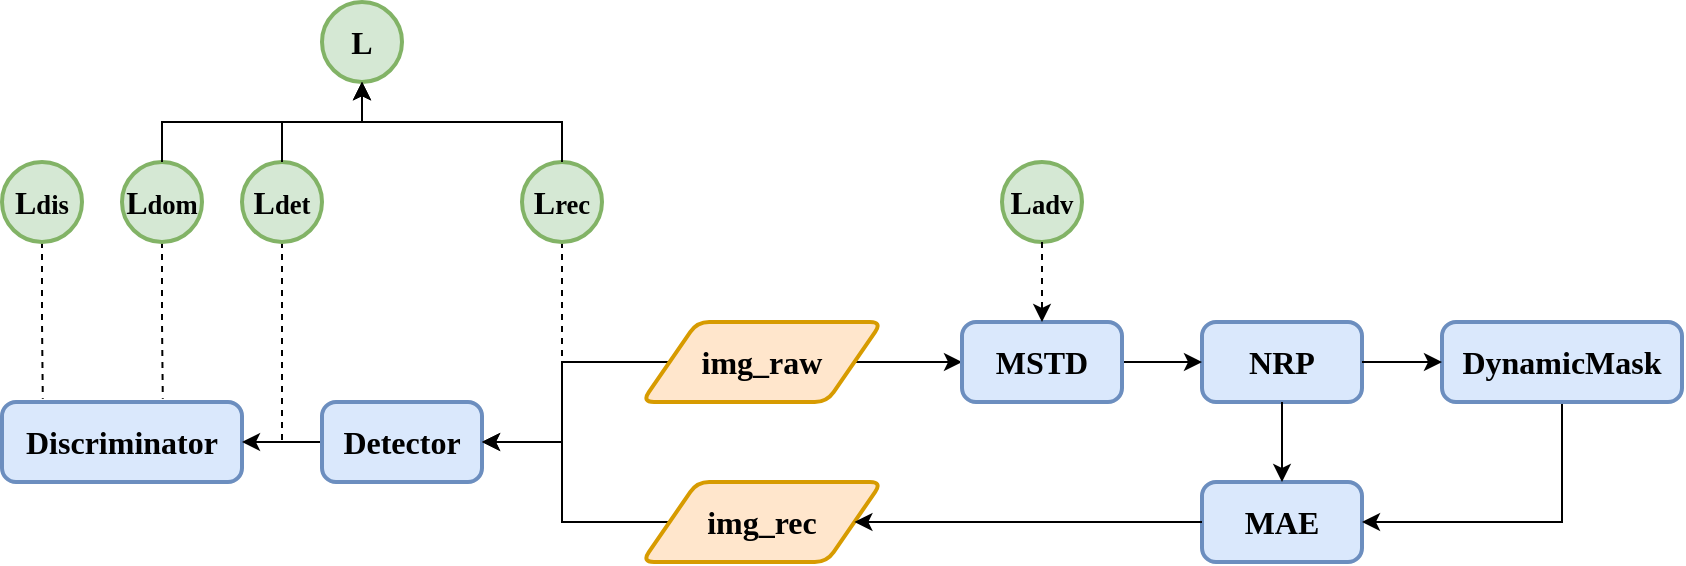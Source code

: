 <mxfile version="18.0.6" type="github">
  <diagram id="JUfm03IPXtEsRL-7KVTj" name="Page-1">
    <mxGraphModel dx="1038" dy="617" grid="1" gridSize="10" guides="1" tooltips="1" connect="1" arrows="1" fold="1" page="1" pageScale="1" pageWidth="2339" pageHeight="3300" math="0" shadow="0">
      <root>
        <mxCell id="0" />
        <mxCell id="1" parent="0" />
        <mxCell id="MZ50J_otFEHrb0MQ2-nP-43" value="" style="group" vertex="1" connectable="0" parent="1">
          <mxGeometry x="240" y="80" width="840" height="280" as="geometry" />
        </mxCell>
        <mxCell id="MZ50J_otFEHrb0MQ2-nP-8" value="&lt;b&gt;Discriminator&lt;/b&gt;" style="rounded=1;whiteSpace=wrap;html=1;absoluteArcSize=1;arcSize=14;strokeWidth=2;fontFamily=Comic Sans MS;fontSize=16;fillColor=#dae8fc;strokeColor=#6c8ebf;" vertex="1" parent="MZ50J_otFEHrb0MQ2-nP-43">
          <mxGeometry y="200" width="120" height="40" as="geometry" />
        </mxCell>
        <mxCell id="MZ50J_otFEHrb0MQ2-nP-33" style="edgeStyle=orthogonalEdgeStyle;rounded=0;orthogonalLoop=1;jettySize=auto;html=1;exitX=0;exitY=0.5;exitDx=0;exitDy=0;entryX=1;entryY=0.5;entryDx=0;entryDy=0;fontFamily=Comic Sans MS;fontSize=16;" edge="1" parent="MZ50J_otFEHrb0MQ2-nP-43" source="MZ50J_otFEHrb0MQ2-nP-13" target="MZ50J_otFEHrb0MQ2-nP-8">
          <mxGeometry relative="1" as="geometry" />
        </mxCell>
        <mxCell id="MZ50J_otFEHrb0MQ2-nP-13" value="&lt;b&gt;Detector&lt;/b&gt;" style="rounded=1;whiteSpace=wrap;html=1;absoluteArcSize=1;arcSize=14;strokeWidth=2;fontFamily=Comic Sans MS;fontSize=16;fillColor=#dae8fc;strokeColor=#6c8ebf;" vertex="1" parent="MZ50J_otFEHrb0MQ2-nP-43">
          <mxGeometry x="160" y="200" width="80" height="40" as="geometry" />
        </mxCell>
        <mxCell id="MZ50J_otFEHrb0MQ2-nP-32" style="edgeStyle=orthogonalEdgeStyle;rounded=0;orthogonalLoop=1;jettySize=auto;html=1;exitX=0.5;exitY=1;exitDx=0;exitDy=0;exitPerimeter=0;fontFamily=Comic Sans MS;fontSize=16;dashed=1;endArrow=none;endFill=0;" edge="1" parent="MZ50J_otFEHrb0MQ2-nP-43" source="MZ50J_otFEHrb0MQ2-nP-23">
          <mxGeometry relative="1" as="geometry">
            <mxPoint x="280" y="180" as="targetPoint" />
          </mxGeometry>
        </mxCell>
        <mxCell id="MZ50J_otFEHrb0MQ2-nP-23" value="&lt;b&gt;L&lt;span style=&quot;font-size: 13.333px;&quot;&gt;rec&lt;/span&gt;&lt;/b&gt;" style="strokeWidth=2;html=1;shape=mxgraph.flowchart.start_2;whiteSpace=wrap;fontFamily=Comic Sans MS;fontSize=16;fillColor=#d5e8d4;strokeColor=#82b366;" vertex="1" parent="MZ50J_otFEHrb0MQ2-nP-43">
          <mxGeometry x="260" y="80" width="40" height="40" as="geometry" />
        </mxCell>
        <mxCell id="MZ50J_otFEHrb0MQ2-nP-37" style="edgeStyle=orthogonalEdgeStyle;rounded=0;orthogonalLoop=1;jettySize=auto;html=1;exitX=0.5;exitY=1;exitDx=0;exitDy=0;exitPerimeter=0;entryX=0.67;entryY=-0.04;entryDx=0;entryDy=0;entryPerimeter=0;dashed=1;fontFamily=Comic Sans MS;fontSize=16;endArrow=none;endFill=0;" edge="1" parent="MZ50J_otFEHrb0MQ2-nP-43" source="MZ50J_otFEHrb0MQ2-nP-24" target="MZ50J_otFEHrb0MQ2-nP-8">
          <mxGeometry relative="1" as="geometry" />
        </mxCell>
        <mxCell id="MZ50J_otFEHrb0MQ2-nP-24" value="&lt;b&gt;L&lt;span style=&quot;font-size: 13.333px;&quot;&gt;dom&lt;br&gt;&lt;/span&gt;&lt;/b&gt;" style="strokeWidth=2;html=1;shape=mxgraph.flowchart.start_2;whiteSpace=wrap;fontFamily=Comic Sans MS;fontSize=16;fillColor=#d5e8d4;strokeColor=#82b366;" vertex="1" parent="MZ50J_otFEHrb0MQ2-nP-43">
          <mxGeometry x="60" y="80" width="40" height="40" as="geometry" />
        </mxCell>
        <mxCell id="MZ50J_otFEHrb0MQ2-nP-38" style="edgeStyle=orthogonalEdgeStyle;rounded=0;orthogonalLoop=1;jettySize=auto;html=1;exitX=0.5;exitY=1;exitDx=0;exitDy=0;exitPerimeter=0;entryX=0.17;entryY=-0.04;entryDx=0;entryDy=0;entryPerimeter=0;dashed=1;fontFamily=Comic Sans MS;fontSize=16;endArrow=none;endFill=0;" edge="1" parent="MZ50J_otFEHrb0MQ2-nP-43" source="MZ50J_otFEHrb0MQ2-nP-25" target="MZ50J_otFEHrb0MQ2-nP-8">
          <mxGeometry relative="1" as="geometry" />
        </mxCell>
        <mxCell id="MZ50J_otFEHrb0MQ2-nP-25" value="&lt;b&gt;L&lt;span style=&quot;font-size: 13.333px;&quot;&gt;dis&lt;br&gt;&lt;/span&gt;&lt;/b&gt;" style="strokeWidth=2;html=1;shape=mxgraph.flowchart.start_2;whiteSpace=wrap;fontFamily=Comic Sans MS;fontSize=16;fillColor=#d5e8d4;strokeColor=#82b366;" vertex="1" parent="MZ50J_otFEHrb0MQ2-nP-43">
          <mxGeometry y="80" width="40" height="40" as="geometry" />
        </mxCell>
        <mxCell id="MZ50J_otFEHrb0MQ2-nP-34" style="edgeStyle=orthogonalEdgeStyle;rounded=0;orthogonalLoop=1;jettySize=auto;html=1;exitX=0.5;exitY=1;exitDx=0;exitDy=0;exitPerimeter=0;fontFamily=Comic Sans MS;fontSize=16;dashed=1;endArrow=none;endFill=0;" edge="1" parent="MZ50J_otFEHrb0MQ2-nP-43" source="MZ50J_otFEHrb0MQ2-nP-26">
          <mxGeometry relative="1" as="geometry">
            <mxPoint x="140" y="220" as="targetPoint" />
          </mxGeometry>
        </mxCell>
        <mxCell id="MZ50J_otFEHrb0MQ2-nP-26" value="&lt;b&gt;L&lt;span style=&quot;font-size: 13.333px;&quot;&gt;det&lt;br&gt;&lt;/span&gt;&lt;/b&gt;" style="strokeWidth=2;html=1;shape=mxgraph.flowchart.start_2;whiteSpace=wrap;fontFamily=Comic Sans MS;fontSize=16;fillColor=#d5e8d4;strokeColor=#82b366;" vertex="1" parent="MZ50J_otFEHrb0MQ2-nP-43">
          <mxGeometry x="120" y="80" width="40" height="40" as="geometry" />
        </mxCell>
        <mxCell id="MZ50J_otFEHrb0MQ2-nP-19" value="&lt;b&gt;L&lt;span style=&quot;font-size: 13.333px;&quot;&gt;adv&lt;/span&gt;&lt;/b&gt;" style="strokeWidth=2;html=1;shape=mxgraph.flowchart.start_2;whiteSpace=wrap;fontFamily=Comic Sans MS;fontSize=16;fillColor=#d5e8d4;strokeColor=#82b366;" vertex="1" parent="MZ50J_otFEHrb0MQ2-nP-43">
          <mxGeometry x="500" y="80" width="40" height="40" as="geometry" />
        </mxCell>
        <mxCell id="MZ50J_otFEHrb0MQ2-nP-3" style="edgeStyle=orthogonalEdgeStyle;rounded=0;orthogonalLoop=1;jettySize=auto;html=1;exitX=1;exitY=0.5;exitDx=0;exitDy=0;entryX=0;entryY=0.5;entryDx=0;entryDy=0;fontFamily=Comic Sans MS;fontSize=16;" edge="1" parent="MZ50J_otFEHrb0MQ2-nP-43" source="MZ50J_otFEHrb0MQ2-nP-1">
          <mxGeometry relative="1" as="geometry">
            <mxPoint x="480" y="180" as="targetPoint" />
          </mxGeometry>
        </mxCell>
        <mxCell id="MZ50J_otFEHrb0MQ2-nP-30" style="edgeStyle=orthogonalEdgeStyle;rounded=0;orthogonalLoop=1;jettySize=auto;html=1;exitX=0;exitY=0.5;exitDx=0;exitDy=0;entryX=1;entryY=0.5;entryDx=0;entryDy=0;fontFamily=Comic Sans MS;fontSize=16;" edge="1" parent="MZ50J_otFEHrb0MQ2-nP-43" source="MZ50J_otFEHrb0MQ2-nP-1" target="MZ50J_otFEHrb0MQ2-nP-13">
          <mxGeometry relative="1" as="geometry" />
        </mxCell>
        <mxCell id="MZ50J_otFEHrb0MQ2-nP-1" value="&lt;b&gt;&lt;font face=&quot;Comic Sans MS&quot; style=&quot;font-size: 16px;&quot;&gt;img_raw&lt;/font&gt;&lt;/b&gt;" style="shape=parallelogram;html=1;strokeWidth=2;perimeter=parallelogramPerimeter;whiteSpace=wrap;rounded=1;arcSize=12;size=0.23;fillColor=#ffe6cc;strokeColor=#d79b00;" vertex="1" parent="MZ50J_otFEHrb0MQ2-nP-43">
          <mxGeometry x="320" y="160" width="120" height="40" as="geometry" />
        </mxCell>
        <mxCell id="MZ50J_otFEHrb0MQ2-nP-4" value="&lt;b&gt;NRP&lt;/b&gt;" style="rounded=1;whiteSpace=wrap;html=1;absoluteArcSize=1;arcSize=14;strokeWidth=2;fontFamily=Comic Sans MS;fontSize=16;fillColor=#dae8fc;strokeColor=#6c8ebf;" vertex="1" parent="MZ50J_otFEHrb0MQ2-nP-43">
          <mxGeometry x="600" y="160" width="80" height="40" as="geometry" />
        </mxCell>
        <mxCell id="MZ50J_otFEHrb0MQ2-nP-9" style="edgeStyle=orthogonalEdgeStyle;rounded=0;orthogonalLoop=1;jettySize=auto;html=1;exitX=1;exitY=0.5;exitDx=0;exitDy=0;entryX=0;entryY=0.5;entryDx=0;entryDy=0;fontFamily=Comic Sans MS;fontSize=16;" edge="1" parent="MZ50J_otFEHrb0MQ2-nP-43" source="MZ50J_otFEHrb0MQ2-nP-5" target="MZ50J_otFEHrb0MQ2-nP-4">
          <mxGeometry relative="1" as="geometry" />
        </mxCell>
        <mxCell id="MZ50J_otFEHrb0MQ2-nP-5" value="&lt;b&gt;MSTD&lt;/b&gt;" style="rounded=1;whiteSpace=wrap;html=1;absoluteArcSize=1;arcSize=14;strokeWidth=2;fontFamily=Comic Sans MS;fontSize=16;fillColor=#dae8fc;strokeColor=#6c8ebf;" vertex="1" parent="MZ50J_otFEHrb0MQ2-nP-43">
          <mxGeometry x="480" y="160" width="80" height="40" as="geometry" />
        </mxCell>
        <mxCell id="MZ50J_otFEHrb0MQ2-nP-20" style="edgeStyle=orthogonalEdgeStyle;rounded=0;orthogonalLoop=1;jettySize=auto;html=1;exitX=0.5;exitY=1;exitDx=0;exitDy=0;exitPerimeter=0;entryX=0.5;entryY=0;entryDx=0;entryDy=0;fontFamily=Comic Sans MS;fontSize=16;dashed=1;" edge="1" parent="MZ50J_otFEHrb0MQ2-nP-43" source="MZ50J_otFEHrb0MQ2-nP-19" target="MZ50J_otFEHrb0MQ2-nP-5">
          <mxGeometry relative="1" as="geometry" />
        </mxCell>
        <mxCell id="MZ50J_otFEHrb0MQ2-nP-6" value="&lt;b&gt;MAE&lt;/b&gt;" style="rounded=1;whiteSpace=wrap;html=1;absoluteArcSize=1;arcSize=14;strokeWidth=2;fontFamily=Comic Sans MS;fontSize=16;fillColor=#dae8fc;strokeColor=#6c8ebf;" vertex="1" parent="MZ50J_otFEHrb0MQ2-nP-43">
          <mxGeometry x="600" y="240" width="80" height="40" as="geometry" />
        </mxCell>
        <mxCell id="MZ50J_otFEHrb0MQ2-nP-27" style="edgeStyle=orthogonalEdgeStyle;rounded=0;orthogonalLoop=1;jettySize=auto;html=1;exitX=0.5;exitY=1;exitDx=0;exitDy=0;entryX=0.5;entryY=0;entryDx=0;entryDy=0;fontFamily=Comic Sans MS;fontSize=16;" edge="1" parent="MZ50J_otFEHrb0MQ2-nP-43" source="MZ50J_otFEHrb0MQ2-nP-4" target="MZ50J_otFEHrb0MQ2-nP-6">
          <mxGeometry relative="1" as="geometry" />
        </mxCell>
        <mxCell id="MZ50J_otFEHrb0MQ2-nP-28" style="edgeStyle=orthogonalEdgeStyle;rounded=0;orthogonalLoop=1;jettySize=auto;html=1;exitX=0.5;exitY=1;exitDx=0;exitDy=0;entryX=1;entryY=0.5;entryDx=0;entryDy=0;fontFamily=Comic Sans MS;fontSize=16;" edge="1" parent="MZ50J_otFEHrb0MQ2-nP-43" source="MZ50J_otFEHrb0MQ2-nP-7" target="MZ50J_otFEHrb0MQ2-nP-6">
          <mxGeometry relative="1" as="geometry" />
        </mxCell>
        <mxCell id="MZ50J_otFEHrb0MQ2-nP-7" value="&lt;b&gt;DynamicMask&lt;/b&gt;" style="rounded=1;whiteSpace=wrap;html=1;absoluteArcSize=1;arcSize=14;strokeWidth=2;fontFamily=Comic Sans MS;fontSize=16;fillColor=#dae8fc;strokeColor=#6c8ebf;" vertex="1" parent="MZ50J_otFEHrb0MQ2-nP-43">
          <mxGeometry x="720" y="160" width="120" height="40" as="geometry" />
        </mxCell>
        <mxCell id="MZ50J_otFEHrb0MQ2-nP-10" style="edgeStyle=orthogonalEdgeStyle;rounded=0;orthogonalLoop=1;jettySize=auto;html=1;exitX=1;exitY=0.5;exitDx=0;exitDy=0;entryX=0;entryY=0.5;entryDx=0;entryDy=0;fontFamily=Comic Sans MS;fontSize=16;" edge="1" parent="MZ50J_otFEHrb0MQ2-nP-43" source="MZ50J_otFEHrb0MQ2-nP-4" target="MZ50J_otFEHrb0MQ2-nP-7">
          <mxGeometry relative="1" as="geometry" />
        </mxCell>
        <mxCell id="MZ50J_otFEHrb0MQ2-nP-31" style="edgeStyle=orthogonalEdgeStyle;rounded=0;orthogonalLoop=1;jettySize=auto;html=1;exitX=0;exitY=0.5;exitDx=0;exitDy=0;entryX=1;entryY=0.5;entryDx=0;entryDy=0;fontFamily=Comic Sans MS;fontSize=16;" edge="1" parent="MZ50J_otFEHrb0MQ2-nP-43" source="MZ50J_otFEHrb0MQ2-nP-14" target="MZ50J_otFEHrb0MQ2-nP-13">
          <mxGeometry relative="1" as="geometry" />
        </mxCell>
        <mxCell id="MZ50J_otFEHrb0MQ2-nP-14" value="&lt;b&gt;&lt;font face=&quot;Comic Sans MS&quot; style=&quot;font-size: 16px;&quot;&gt;img_rec&lt;/font&gt;&lt;/b&gt;" style="shape=parallelogram;html=1;strokeWidth=2;perimeter=parallelogramPerimeter;whiteSpace=wrap;rounded=1;arcSize=12;size=0.23;fillColor=#ffe6cc;strokeColor=#d79b00;" vertex="1" parent="MZ50J_otFEHrb0MQ2-nP-43">
          <mxGeometry x="320" y="240" width="120" height="40" as="geometry" />
        </mxCell>
        <mxCell id="MZ50J_otFEHrb0MQ2-nP-29" style="edgeStyle=orthogonalEdgeStyle;rounded=0;orthogonalLoop=1;jettySize=auto;html=1;exitX=0;exitY=0.5;exitDx=0;exitDy=0;fontFamily=Comic Sans MS;fontSize=16;" edge="1" parent="MZ50J_otFEHrb0MQ2-nP-43" source="MZ50J_otFEHrb0MQ2-nP-6" target="MZ50J_otFEHrb0MQ2-nP-14">
          <mxGeometry relative="1" as="geometry" />
        </mxCell>
        <mxCell id="MZ50J_otFEHrb0MQ2-nP-39" value="&lt;b&gt;L&lt;span style=&quot;font-size: 13.333px;&quot;&gt;&lt;br&gt;&lt;/span&gt;&lt;/b&gt;" style="strokeWidth=2;html=1;shape=mxgraph.flowchart.start_2;whiteSpace=wrap;fontFamily=Comic Sans MS;fontSize=16;fillColor=#d5e8d4;strokeColor=#82b366;" vertex="1" parent="MZ50J_otFEHrb0MQ2-nP-43">
          <mxGeometry x="160" width="40" height="40" as="geometry" />
        </mxCell>
        <mxCell id="MZ50J_otFEHrb0MQ2-nP-42" style="edgeStyle=orthogonalEdgeStyle;rounded=0;orthogonalLoop=1;jettySize=auto;html=1;exitX=0.5;exitY=0;exitDx=0;exitDy=0;exitPerimeter=0;entryX=0.5;entryY=1;entryDx=0;entryDy=0;entryPerimeter=0;fontFamily=Comic Sans MS;fontSize=16;endArrow=classic;endFill=1;" edge="1" parent="MZ50J_otFEHrb0MQ2-nP-43" source="MZ50J_otFEHrb0MQ2-nP-23" target="MZ50J_otFEHrb0MQ2-nP-39">
          <mxGeometry relative="1" as="geometry" />
        </mxCell>
        <mxCell id="MZ50J_otFEHrb0MQ2-nP-40" style="edgeStyle=orthogonalEdgeStyle;rounded=0;orthogonalLoop=1;jettySize=auto;html=1;exitX=0.5;exitY=0;exitDx=0;exitDy=0;exitPerimeter=0;entryX=0.5;entryY=1;entryDx=0;entryDy=0;entryPerimeter=0;fontFamily=Comic Sans MS;fontSize=16;endArrow=classic;endFill=1;" edge="1" parent="MZ50J_otFEHrb0MQ2-nP-43" source="MZ50J_otFEHrb0MQ2-nP-24" target="MZ50J_otFEHrb0MQ2-nP-39">
          <mxGeometry relative="1" as="geometry" />
        </mxCell>
        <mxCell id="MZ50J_otFEHrb0MQ2-nP-41" style="edgeStyle=orthogonalEdgeStyle;rounded=0;orthogonalLoop=1;jettySize=auto;html=1;exitX=0.5;exitY=0;exitDx=0;exitDy=0;exitPerimeter=0;entryX=0.5;entryY=1;entryDx=0;entryDy=0;entryPerimeter=0;fontFamily=Comic Sans MS;fontSize=16;endArrow=classic;endFill=1;" edge="1" parent="MZ50J_otFEHrb0MQ2-nP-43" source="MZ50J_otFEHrb0MQ2-nP-26" target="MZ50J_otFEHrb0MQ2-nP-39">
          <mxGeometry relative="1" as="geometry" />
        </mxCell>
      </root>
    </mxGraphModel>
  </diagram>
</mxfile>

